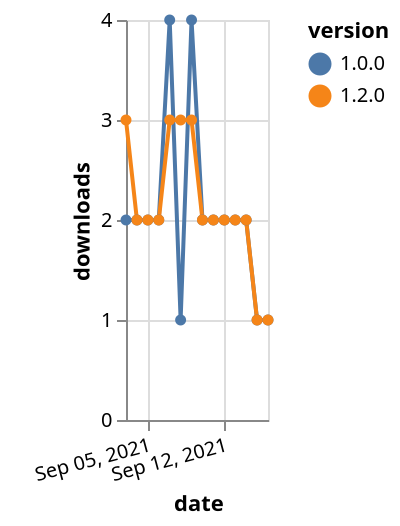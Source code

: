 {"$schema": "https://vega.github.io/schema/vega-lite/v5.json", "description": "A simple bar chart with embedded data.", "data": {"values": [{"date": "2021-09-03", "total": 721, "delta": 2, "version": "1.0.0"}, {"date": "2021-09-04", "total": 723, "delta": 2, "version": "1.0.0"}, {"date": "2021-09-05", "total": 725, "delta": 2, "version": "1.0.0"}, {"date": "2021-09-06", "total": 727, "delta": 2, "version": "1.0.0"}, {"date": "2021-09-07", "total": 731, "delta": 4, "version": "1.0.0"}, {"date": "2021-09-08", "total": 732, "delta": 1, "version": "1.0.0"}, {"date": "2021-09-09", "total": 736, "delta": 4, "version": "1.0.0"}, {"date": "2021-09-10", "total": 738, "delta": 2, "version": "1.0.0"}, {"date": "2021-09-11", "total": 740, "delta": 2, "version": "1.0.0"}, {"date": "2021-09-12", "total": 742, "delta": 2, "version": "1.0.0"}, {"date": "2021-09-13", "total": 744, "delta": 2, "version": "1.0.0"}, {"date": "2021-09-14", "total": 746, "delta": 2, "version": "1.0.0"}, {"date": "2021-09-15", "total": 747, "delta": 1, "version": "1.0.0"}, {"date": "2021-09-16", "total": 748, "delta": 1, "version": "1.0.0"}, {"date": "2021-09-03", "total": 240, "delta": 3, "version": "1.2.0"}, {"date": "2021-09-04", "total": 242, "delta": 2, "version": "1.2.0"}, {"date": "2021-09-05", "total": 244, "delta": 2, "version": "1.2.0"}, {"date": "2021-09-06", "total": 246, "delta": 2, "version": "1.2.0"}, {"date": "2021-09-07", "total": 249, "delta": 3, "version": "1.2.0"}, {"date": "2021-09-08", "total": 252, "delta": 3, "version": "1.2.0"}, {"date": "2021-09-09", "total": 255, "delta": 3, "version": "1.2.0"}, {"date": "2021-09-10", "total": 257, "delta": 2, "version": "1.2.0"}, {"date": "2021-09-11", "total": 259, "delta": 2, "version": "1.2.0"}, {"date": "2021-09-12", "total": 261, "delta": 2, "version": "1.2.0"}, {"date": "2021-09-13", "total": 263, "delta": 2, "version": "1.2.0"}, {"date": "2021-09-14", "total": 265, "delta": 2, "version": "1.2.0"}, {"date": "2021-09-15", "total": 266, "delta": 1, "version": "1.2.0"}, {"date": "2021-09-16", "total": 267, "delta": 1, "version": "1.2.0"}]}, "width": "container", "mark": {"type": "line", "point": {"filled": true}}, "encoding": {"x": {"field": "date", "type": "temporal", "timeUnit": "yearmonthdate", "title": "date", "axis": {"labelAngle": -15}}, "y": {"field": "delta", "type": "quantitative", "title": "downloads"}, "color": {"field": "version", "type": "nominal"}, "tooltip": {"field": "delta"}}}